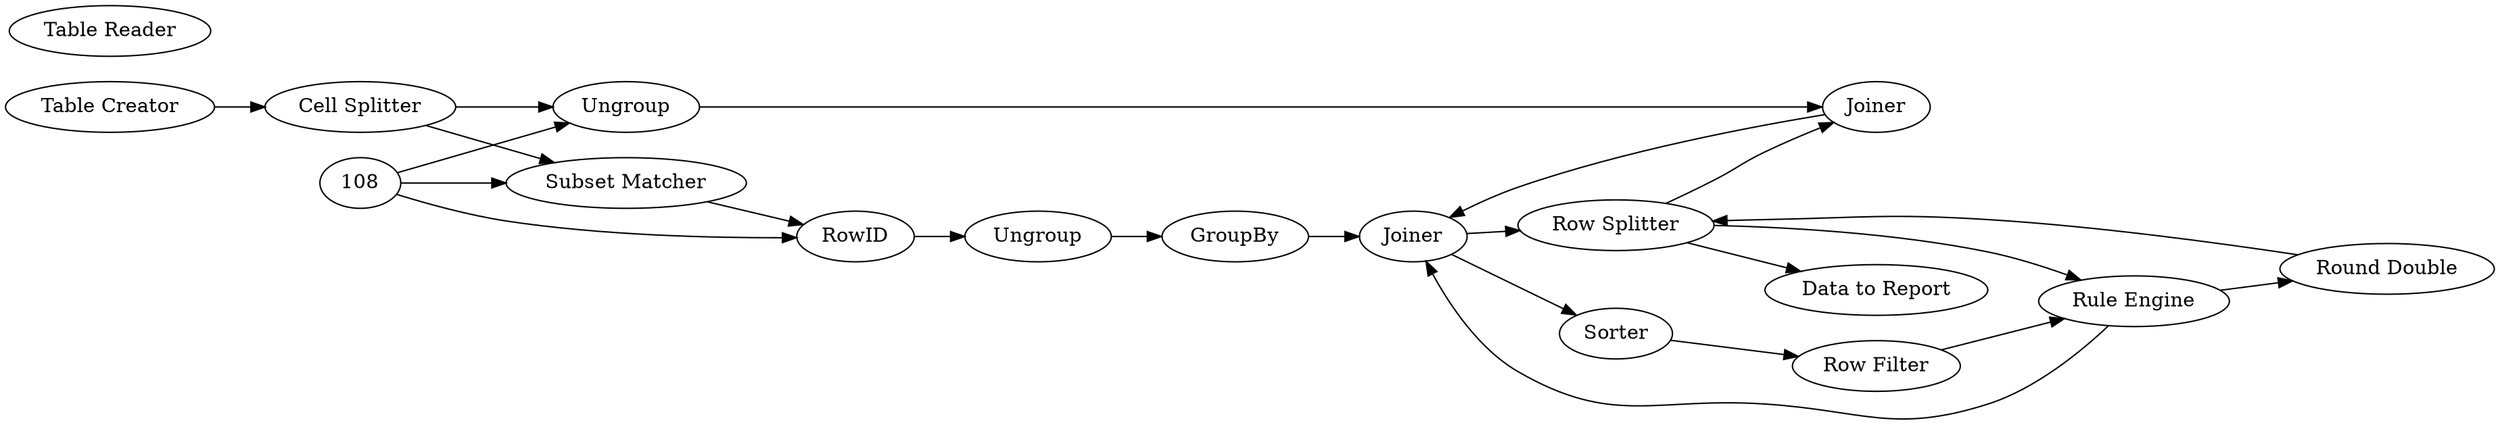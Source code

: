 digraph {
	122 [label="Number To String"]
	125 [label="Table Reader"]
	126 [label="Table Reader"]
	112 [label="Data to Report"]
	114 [label="Subset Matcher"]
	115 [label="Table Creator"]
	128 [label="Data to Report"]
	122 [label=GroupBy]
	123 [label=Ungroup]
	127 [label="Table Row to Variable"]
	128 [label=Joiner]
	70 [label="Row Filter"]
	118 [label=Ungroup]
	119 [label=RowID]
	120 [label=GroupBy]
	121 [label=Sorter]
	122 [label=Joiner]
	126 [label="Rule Engine"]
	127 [label="Row Splitter"]
	129 [label="Round Double"]
	134 [label="Cell Splitter"]
	126 -> 122
	122 -> 127
	123 -> 128
	128 -> 122
	118 -> 120
	119 -> 118
	120 -> 122
	121 -> 70
	122 -> 121
	126 -> 129
	129 -> 127
	108 -> 119
	108 -> 114
	108 -> 123
	114 -> 119
	115 -> 134
	127 -> 126
	70 -> 126
	127 -> 112
	127 -> 128
	134 -> 114
	134 -> 123
	rankdir=LR
}
